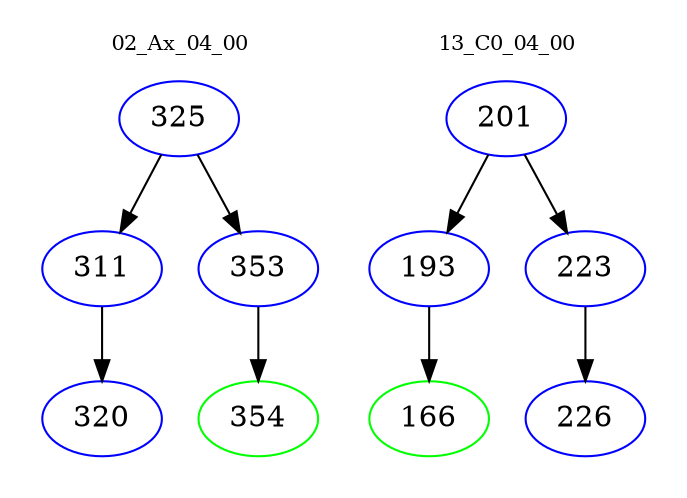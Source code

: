 digraph{
subgraph cluster_0 {
color = white
label = "02_Ax_04_00";
fontsize=10;
T0_325 [label="325", color="blue"]
T0_325 -> T0_311 [color="black"]
T0_311 [label="311", color="blue"]
T0_311 -> T0_320 [color="black"]
T0_320 [label="320", color="blue"]
T0_325 -> T0_353 [color="black"]
T0_353 [label="353", color="blue"]
T0_353 -> T0_354 [color="black"]
T0_354 [label="354", color="green"]
}
subgraph cluster_1 {
color = white
label = "13_C0_04_00";
fontsize=10;
T1_201 [label="201", color="blue"]
T1_201 -> T1_193 [color="black"]
T1_193 [label="193", color="blue"]
T1_193 -> T1_166 [color="black"]
T1_166 [label="166", color="green"]
T1_201 -> T1_223 [color="black"]
T1_223 [label="223", color="blue"]
T1_223 -> T1_226 [color="black"]
T1_226 [label="226", color="blue"]
}
}
